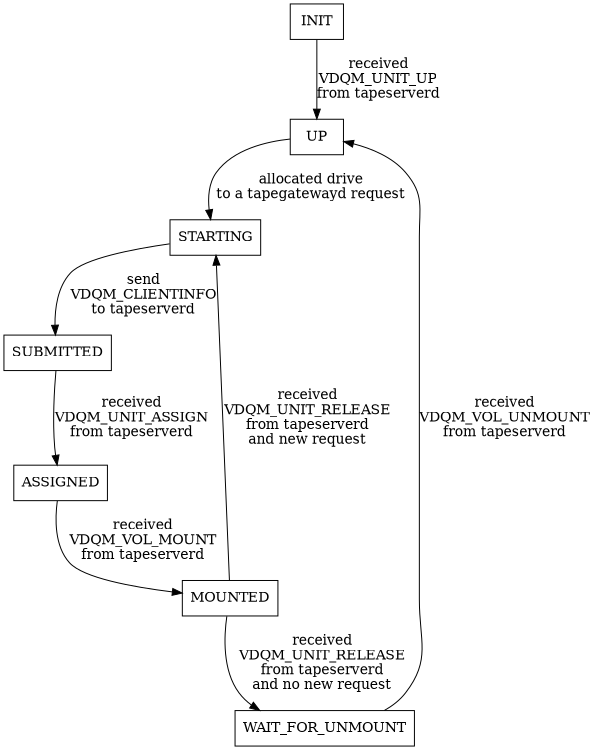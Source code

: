digraph fstn {
  rankdir=TD;
  size="8,5"
  center=1
  node [shape = rectangle];
  "INIT"             -> "UP"               [ label = "received\nVDQM_UNIT_UP\nfrom tapeserverd"];
  "UP"               -> "STARTING"         [ label = "allocated drive\nto a tapegatewayd request"];
  "STARTING"         -> "SUBMITTED"        [ label = "send\nVDQM_CLIENTINFO\nto tapeserverd"];
  "SUBMITTED"        -> "ASSIGNED"         [ label = "received\nVDQM_UNIT_ASSIGN\nfrom tapeserverd"];
  "ASSIGNED"         -> "MOUNTED"          [ label = "received\nVDQM_VOL_MOUNT\nfrom tapeserverd"];
  "MOUNTED"          -> "WAIT_FOR_UNMOUNT" [ label = "received\nVDQM_UNIT_RELEASE\nfrom tapeserverd\nand no new request"];
  "MOUNTED"          -> "STARTING"         [ label = "received\nVDQM_UNIT_RELEASE\nfrom tapeserverd\nand new request"];
  "WAIT_FOR_UNMOUNT" -> "UP"               [ label = "received\nVDQM_VOL_UNMOUNT\nfrom tapeserverd"];
}
